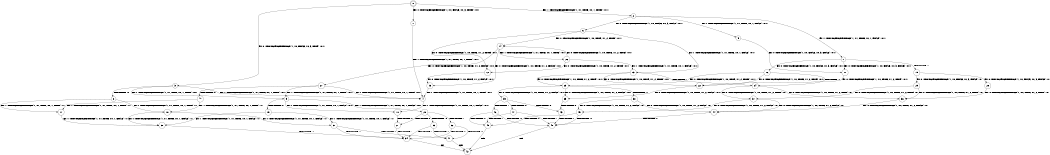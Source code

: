 digraph BCG {
size = "7, 10.5";
center = TRUE;
node [shape = circle];
0 [peripheries = 2];
0 -> 1 [label = "EX !0 !ATOMIC_EXCH_BRANCH (1, +0, FALSE, +0, 3, TRUE) !:0:1:"];
0 -> 2 [label = "EX !1 !ATOMIC_EXCH_BRANCH (1, +1, TRUE, +0, 1, TRUE) !:0:1:"];
0 -> 3 [label = "EX !0 !ATOMIC_EXCH_BRANCH (1, +0, FALSE, +0, 3, TRUE) !:0:1:"];
1 -> 4 [label = "EX !1 !ATOMIC_EXCH_BRANCH (1, +1, TRUE, +0, 1, TRUE) !:0:1:"];
2 -> 5 [label = "EX !1 !ATOMIC_EXCH_BRANCH (1, +1, TRUE, +0, 1, FALSE) !:0:1:"];
2 -> 6 [label = "EX !0 !ATOMIC_EXCH_BRANCH (1, +0, FALSE, +0, 3, FALSE) !:0:1:"];
2 -> 7 [label = "EX !1 !ATOMIC_EXCH_BRANCH (1, +1, TRUE, +0, 1, FALSE) !:0:1:"];
3 -> 4 [label = "EX !1 !ATOMIC_EXCH_BRANCH (1, +1, TRUE, +0, 1, TRUE) !:0:1:"];
3 -> 8 [label = "TERMINATE !0"];
3 -> 9 [label = "EX !1 !ATOMIC_EXCH_BRANCH (1, +1, TRUE, +0, 1, TRUE) !:0:1:"];
4 -> 10 [label = "EX !1 !ATOMIC_EXCH_BRANCH (1, +1, TRUE, +0, 1, FALSE) !:0:1:"];
5 -> 11 [label = "EX !0 !ATOMIC_EXCH_BRANCH (1, +0, FALSE, +0, 3, FALSE) !:0:1:"];
6 -> 12 [label = "EX !0 !ATOMIC_EXCH_BRANCH (1, +0, TRUE, +1, 2, TRUE) !:0:1:"];
6 -> 13 [label = "EX !1 !ATOMIC_EXCH_BRANCH (1, +1, TRUE, +0, 1, FALSE) !:0:1:"];
6 -> 14 [label = "EX !0 !ATOMIC_EXCH_BRANCH (1, +0, TRUE, +1, 2, TRUE) !:0:1:"];
7 -> 11 [label = "EX !0 !ATOMIC_EXCH_BRANCH (1, +0, FALSE, +0, 3, FALSE) !:0:1:"];
7 -> 15 [label = "TERMINATE !1"];
7 -> 16 [label = "EX !0 !ATOMIC_EXCH_BRANCH (1, +0, FALSE, +0, 3, FALSE) !:0:1:"];
8 -> 17 [label = "EX !1 !ATOMIC_EXCH_BRANCH (1, +1, TRUE, +0, 1, TRUE) !:1:"];
8 -> 18 [label = "EX !1 !ATOMIC_EXCH_BRANCH (1, +1, TRUE, +0, 1, TRUE) !:1:"];
9 -> 10 [label = "EX !1 !ATOMIC_EXCH_BRANCH (1, +1, TRUE, +0, 1, FALSE) !:0:1:"];
9 -> 19 [label = "TERMINATE !0"];
9 -> 20 [label = "EX !1 !ATOMIC_EXCH_BRANCH (1, +1, TRUE, +0, 1, FALSE) !:0:1:"];
10 -> 21 [label = "TERMINATE !0"];
11 -> 22 [label = "EX !0 !ATOMIC_EXCH_BRANCH (1, +0, TRUE, +1, 2, TRUE) !:0:1:"];
12 -> 23 [label = "EX !0 !ATOMIC_EXCH_BRANCH (1, +0, TRUE, +1, 2, FALSE) !:0:1:"];
13 -> 22 [label = "EX !0 !ATOMIC_EXCH_BRANCH (1, +0, TRUE, +1, 2, TRUE) !:0:1:"];
13 -> 24 [label = "TERMINATE !1"];
13 -> 25 [label = "EX !0 !ATOMIC_EXCH_BRANCH (1, +0, TRUE, +1, 2, TRUE) !:0:1:"];
14 -> 23 [label = "EX !0 !ATOMIC_EXCH_BRANCH (1, +0, TRUE, +1, 2, FALSE) !:0:1:"];
14 -> 26 [label = "EX !1 !ATOMIC_EXCH_BRANCH (1, +1, TRUE, +0, 1, TRUE) !:0:1:"];
14 -> 27 [label = "EX !0 !ATOMIC_EXCH_BRANCH (1, +0, TRUE, +1, 2, FALSE) !:0:1:"];
15 -> 28 [label = "EX !0 !ATOMIC_EXCH_BRANCH (1, +0, FALSE, +0, 3, FALSE) !:0:"];
15 -> 29 [label = "EX !0 !ATOMIC_EXCH_BRANCH (1, +0, FALSE, +0, 3, FALSE) !:0:"];
16 -> 22 [label = "EX !0 !ATOMIC_EXCH_BRANCH (1, +0, TRUE, +1, 2, TRUE) !:0:1:"];
16 -> 24 [label = "TERMINATE !1"];
16 -> 25 [label = "EX !0 !ATOMIC_EXCH_BRANCH (1, +0, TRUE, +1, 2, TRUE) !:0:1:"];
17 -> 30 [label = "EX !1 !ATOMIC_EXCH_BRANCH (1, +1, TRUE, +0, 1, FALSE) !:1:"];
18 -> 30 [label = "EX !1 !ATOMIC_EXCH_BRANCH (1, +1, TRUE, +0, 1, FALSE) !:1:"];
18 -> 31 [label = "EX !1 !ATOMIC_EXCH_BRANCH (1, +1, TRUE, +0, 1, FALSE) !:1:"];
19 -> 30 [label = "EX !1 !ATOMIC_EXCH_BRANCH (1, +1, TRUE, +0, 1, FALSE) !:1:"];
19 -> 31 [label = "EX !1 !ATOMIC_EXCH_BRANCH (1, +1, TRUE, +0, 1, FALSE) !:1:"];
20 -> 21 [label = "TERMINATE !0"];
20 -> 32 [label = "TERMINATE !1"];
20 -> 33 [label = "TERMINATE !0"];
21 -> 34 [label = "TERMINATE !1"];
22 -> 35 [label = "EX !0 !ATOMIC_EXCH_BRANCH (1, +0, TRUE, +1, 2, FALSE) !:0:1:"];
23 -> 4 [label = "EX !1 !ATOMIC_EXCH_BRANCH (1, +1, TRUE, +0, 1, TRUE) !:0:1:"];
24 -> 36 [label = "EX !0 !ATOMIC_EXCH_BRANCH (1, +0, TRUE, +1, 2, TRUE) !:0:"];
24 -> 37 [label = "EX !0 !ATOMIC_EXCH_BRANCH (1, +0, TRUE, +1, 2, TRUE) !:0:"];
25 -> 35 [label = "EX !0 !ATOMIC_EXCH_BRANCH (1, +0, TRUE, +1, 2, FALSE) !:0:1:"];
25 -> 38 [label = "TERMINATE !1"];
25 -> 39 [label = "EX !0 !ATOMIC_EXCH_BRANCH (1, +0, TRUE, +1, 2, FALSE) !:0:1:"];
26 -> 12 [label = "EX !0 !ATOMIC_EXCH_BRANCH (1, +0, TRUE, +1, 2, TRUE) !:0:1:"];
26 -> 13 [label = "EX !1 !ATOMIC_EXCH_BRANCH (1, +1, TRUE, +0, 1, FALSE) !:0:1:"];
26 -> 14 [label = "EX !0 !ATOMIC_EXCH_BRANCH (1, +0, TRUE, +1, 2, TRUE) !:0:1:"];
27 -> 4 [label = "EX !1 !ATOMIC_EXCH_BRANCH (1, +1, TRUE, +0, 1, TRUE) !:0:1:"];
27 -> 40 [label = "TERMINATE !0"];
27 -> 9 [label = "EX !1 !ATOMIC_EXCH_BRANCH (1, +1, TRUE, +0, 1, TRUE) !:0:1:"];
28 -> 36 [label = "EX !0 !ATOMIC_EXCH_BRANCH (1, +0, TRUE, +1, 2, TRUE) !:0:"];
29 -> 36 [label = "EX !0 !ATOMIC_EXCH_BRANCH (1, +0, TRUE, +1, 2, TRUE) !:0:"];
29 -> 37 [label = "EX !0 !ATOMIC_EXCH_BRANCH (1, +0, TRUE, +1, 2, TRUE) !:0:"];
30 -> 34 [label = "TERMINATE !1"];
31 -> 34 [label = "TERMINATE !1"];
31 -> 41 [label = "TERMINATE !1"];
32 -> 34 [label = "TERMINATE !0"];
32 -> 41 [label = "TERMINATE !0"];
33 -> 34 [label = "TERMINATE !1"];
33 -> 41 [label = "TERMINATE !1"];
34 -> 42 [label = "exit"];
35 -> 43 [label = "TERMINATE !0"];
36 -> 44 [label = "EX !0 !ATOMIC_EXCH_BRANCH (1, +0, TRUE, +1, 2, FALSE) !:0:"];
37 -> 44 [label = "EX !0 !ATOMIC_EXCH_BRANCH (1, +0, TRUE, +1, 2, FALSE) !:0:"];
37 -> 45 [label = "EX !0 !ATOMIC_EXCH_BRANCH (1, +0, TRUE, +1, 2, FALSE) !:0:"];
38 -> 44 [label = "EX !0 !ATOMIC_EXCH_BRANCH (1, +0, TRUE, +1, 2, FALSE) !:0:"];
38 -> 45 [label = "EX !0 !ATOMIC_EXCH_BRANCH (1, +0, TRUE, +1, 2, FALSE) !:0:"];
39 -> 43 [label = "TERMINATE !0"];
39 -> 46 [label = "TERMINATE !1"];
39 -> 47 [label = "TERMINATE !0"];
40 -> 17 [label = "EX !1 !ATOMIC_EXCH_BRANCH (1, +1, TRUE, +0, 1, TRUE) !:1:"];
40 -> 18 [label = "EX !1 !ATOMIC_EXCH_BRANCH (1, +1, TRUE, +0, 1, TRUE) !:1:"];
41 -> 42 [label = "exit"];
43 -> 48 [label = "TERMINATE !1"];
44 -> 48 [label = "TERMINATE !0"];
45 -> 48 [label = "TERMINATE !0"];
45 -> 49 [label = "TERMINATE !0"];
46 -> 48 [label = "TERMINATE !0"];
46 -> 49 [label = "TERMINATE !0"];
47 -> 48 [label = "TERMINATE !1"];
47 -> 49 [label = "TERMINATE !1"];
48 -> 42 [label = "exit"];
49 -> 42 [label = "exit"];
}
